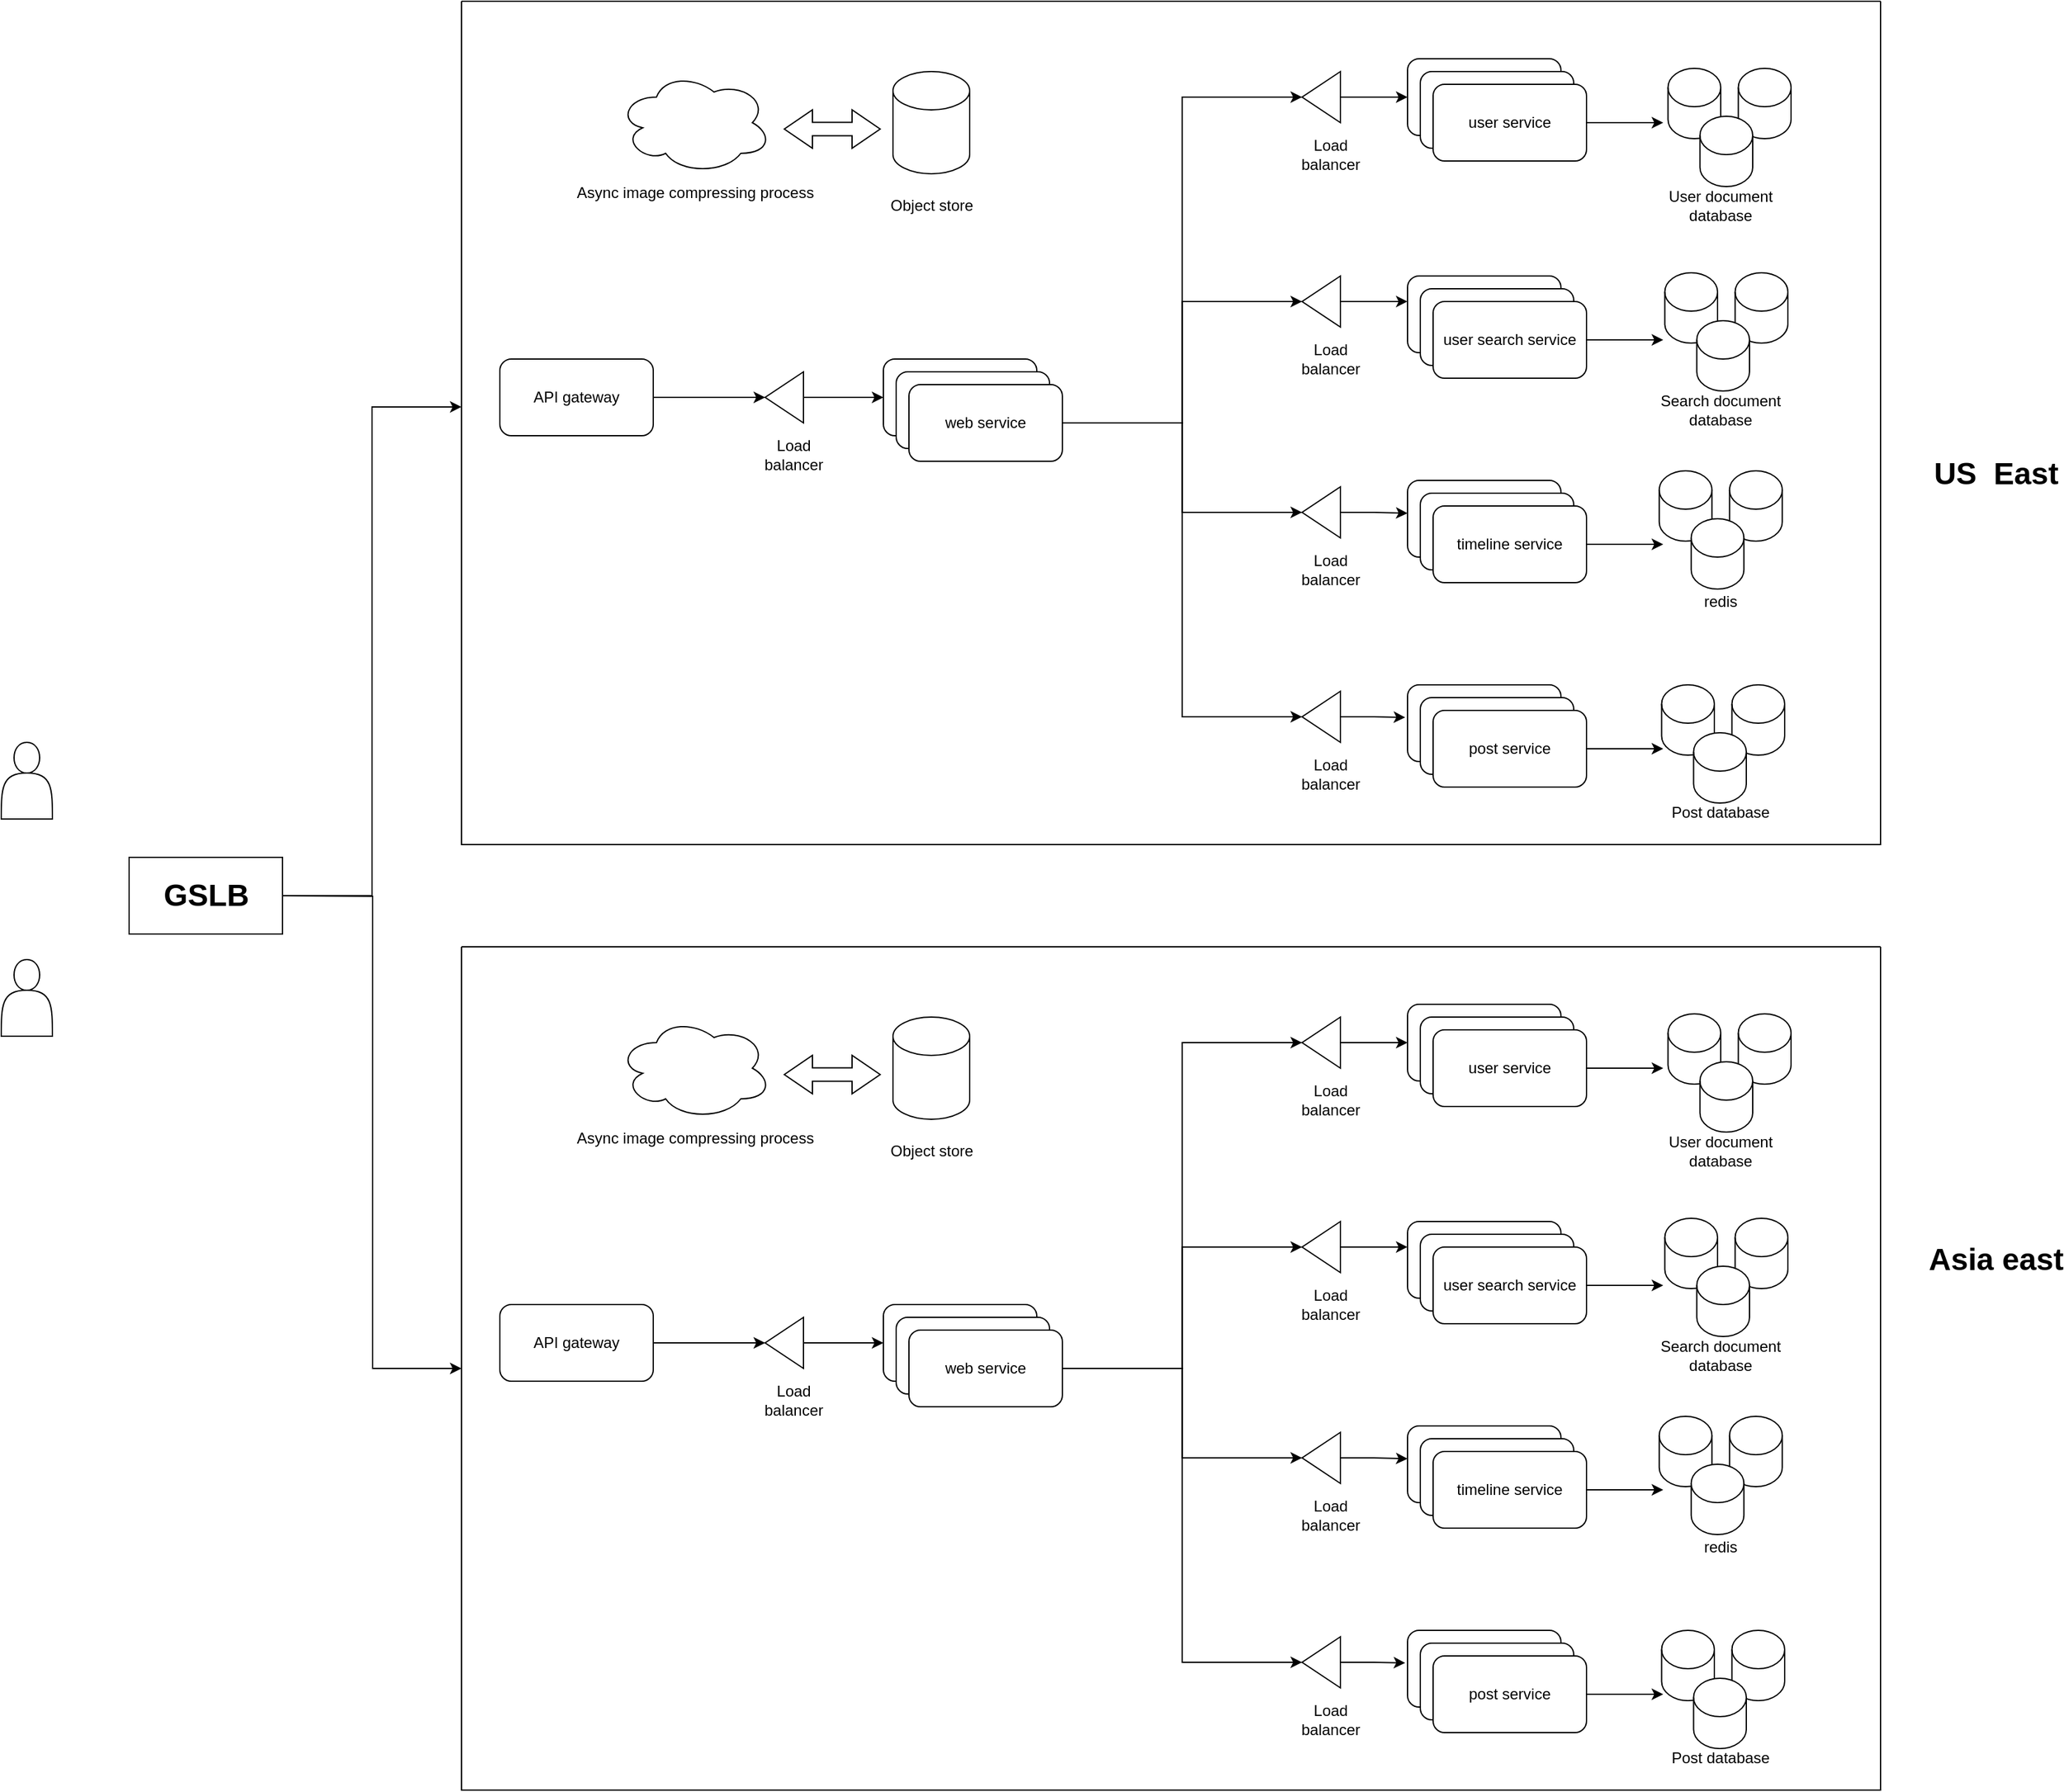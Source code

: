 <mxfile version="21.6.8" type="device">
  <diagram id="SWg9KB9dNT7n6RGxmDI8" name="Page-1">
    <mxGraphModel dx="1491" dy="1617" grid="1" gridSize="10" guides="1" tooltips="1" connect="1" arrows="1" fold="1" page="1" pageScale="1" pageWidth="850" pageHeight="1100" math="0" shadow="0">
      <root>
        <mxCell id="0" />
        <mxCell id="1" parent="0" />
        <mxCell id="_QsQ4Zjg8lzy4qGm6D6l-1" value="web service" style="rounded=1;whiteSpace=wrap;html=1;" vertex="1" parent="1">
          <mxGeometry x="690" y="320" width="120" height="60" as="geometry" />
        </mxCell>
        <mxCell id="_QsQ4Zjg8lzy4qGm6D6l-2" value="web service" style="rounded=1;whiteSpace=wrap;html=1;" vertex="1" parent="1">
          <mxGeometry x="700" y="330" width="120" height="60" as="geometry" />
        </mxCell>
        <mxCell id="_QsQ4Zjg8lzy4qGm6D6l-58" style="edgeStyle=orthogonalEdgeStyle;rounded=0;orthogonalLoop=1;jettySize=auto;html=1;entryX=1;entryY=0.5;entryDx=0;entryDy=0;" edge="1" parent="1" source="_QsQ4Zjg8lzy4qGm6D6l-3" target="_QsQ4Zjg8lzy4qGm6D6l-43">
          <mxGeometry relative="1" as="geometry" />
        </mxCell>
        <mxCell id="_QsQ4Zjg8lzy4qGm6D6l-59" style="edgeStyle=orthogonalEdgeStyle;rounded=0;orthogonalLoop=1;jettySize=auto;html=1;entryX=1;entryY=0.5;entryDx=0;entryDy=0;" edge="1" parent="1" source="_QsQ4Zjg8lzy4qGm6D6l-3" target="_QsQ4Zjg8lzy4qGm6D6l-47">
          <mxGeometry relative="1" as="geometry" />
        </mxCell>
        <mxCell id="_QsQ4Zjg8lzy4qGm6D6l-60" style="edgeStyle=orthogonalEdgeStyle;rounded=0;orthogonalLoop=1;jettySize=auto;html=1;entryX=1;entryY=0.5;entryDx=0;entryDy=0;" edge="1" parent="1" source="_QsQ4Zjg8lzy4qGm6D6l-3" target="_QsQ4Zjg8lzy4qGm6D6l-49">
          <mxGeometry relative="1" as="geometry" />
        </mxCell>
        <mxCell id="_QsQ4Zjg8lzy4qGm6D6l-61" style="edgeStyle=orthogonalEdgeStyle;rounded=0;orthogonalLoop=1;jettySize=auto;html=1;entryX=1;entryY=0.5;entryDx=0;entryDy=0;" edge="1" parent="1" source="_QsQ4Zjg8lzy4qGm6D6l-3" target="_QsQ4Zjg8lzy4qGm6D6l-51">
          <mxGeometry relative="1" as="geometry" />
        </mxCell>
        <mxCell id="_QsQ4Zjg8lzy4qGm6D6l-3" value="web service" style="rounded=1;whiteSpace=wrap;html=1;" vertex="1" parent="1">
          <mxGeometry x="710" y="340" width="120" height="60" as="geometry" />
        </mxCell>
        <mxCell id="_QsQ4Zjg8lzy4qGm6D6l-4" value="web service" style="rounded=1;whiteSpace=wrap;html=1;" vertex="1" parent="1">
          <mxGeometry x="1100" y="85" width="120" height="60" as="geometry" />
        </mxCell>
        <mxCell id="_QsQ4Zjg8lzy4qGm6D6l-5" value="web service" style="rounded=1;whiteSpace=wrap;html=1;" vertex="1" parent="1">
          <mxGeometry x="1110" y="95" width="120" height="60" as="geometry" />
        </mxCell>
        <mxCell id="_QsQ4Zjg8lzy4qGm6D6l-99" style="edgeStyle=orthogonalEdgeStyle;rounded=0;orthogonalLoop=1;jettySize=auto;html=1;" edge="1" parent="1" source="_QsQ4Zjg8lzy4qGm6D6l-6">
          <mxGeometry relative="1" as="geometry">
            <mxPoint x="1300" y="135" as="targetPoint" />
          </mxGeometry>
        </mxCell>
        <mxCell id="_QsQ4Zjg8lzy4qGm6D6l-6" value="user service" style="rounded=1;whiteSpace=wrap;html=1;" vertex="1" parent="1">
          <mxGeometry x="1120" y="105" width="120" height="60" as="geometry" />
        </mxCell>
        <mxCell id="_QsQ4Zjg8lzy4qGm6D6l-7" value="web service" style="rounded=1;whiteSpace=wrap;html=1;" vertex="1" parent="1">
          <mxGeometry x="1100" y="255" width="120" height="60" as="geometry" />
        </mxCell>
        <mxCell id="_QsQ4Zjg8lzy4qGm6D6l-8" value="web service" style="rounded=1;whiteSpace=wrap;html=1;" vertex="1" parent="1">
          <mxGeometry x="1110" y="265" width="120" height="60" as="geometry" />
        </mxCell>
        <mxCell id="_QsQ4Zjg8lzy4qGm6D6l-97" style="edgeStyle=orthogonalEdgeStyle;rounded=0;orthogonalLoop=1;jettySize=auto;html=1;" edge="1" parent="1" source="_QsQ4Zjg8lzy4qGm6D6l-9">
          <mxGeometry relative="1" as="geometry">
            <mxPoint x="1300" y="305" as="targetPoint" />
          </mxGeometry>
        </mxCell>
        <mxCell id="_QsQ4Zjg8lzy4qGm6D6l-9" value="user search service" style="rounded=1;whiteSpace=wrap;html=1;" vertex="1" parent="1">
          <mxGeometry x="1120" y="275" width="120" height="60" as="geometry" />
        </mxCell>
        <mxCell id="_QsQ4Zjg8lzy4qGm6D6l-10" value="web service" style="rounded=1;whiteSpace=wrap;html=1;" vertex="1" parent="1">
          <mxGeometry x="1100" y="415" width="120" height="60" as="geometry" />
        </mxCell>
        <mxCell id="_QsQ4Zjg8lzy4qGm6D6l-11" value="web service" style="rounded=1;whiteSpace=wrap;html=1;" vertex="1" parent="1">
          <mxGeometry x="1110" y="425" width="120" height="60" as="geometry" />
        </mxCell>
        <mxCell id="_QsQ4Zjg8lzy4qGm6D6l-96" style="edgeStyle=orthogonalEdgeStyle;rounded=0;orthogonalLoop=1;jettySize=auto;html=1;" edge="1" parent="1" source="_QsQ4Zjg8lzy4qGm6D6l-12">
          <mxGeometry relative="1" as="geometry">
            <mxPoint x="1300" y="465" as="targetPoint" />
          </mxGeometry>
        </mxCell>
        <mxCell id="_QsQ4Zjg8lzy4qGm6D6l-12" value="timeline service" style="rounded=1;whiteSpace=wrap;html=1;" vertex="1" parent="1">
          <mxGeometry x="1120" y="435" width="120" height="60" as="geometry" />
        </mxCell>
        <mxCell id="_QsQ4Zjg8lzy4qGm6D6l-13" value="web service" style="rounded=1;whiteSpace=wrap;html=1;" vertex="1" parent="1">
          <mxGeometry x="1100" y="575" width="120" height="60" as="geometry" />
        </mxCell>
        <mxCell id="_QsQ4Zjg8lzy4qGm6D6l-14" value="web service" style="rounded=1;whiteSpace=wrap;html=1;" vertex="1" parent="1">
          <mxGeometry x="1110" y="585" width="120" height="60" as="geometry" />
        </mxCell>
        <mxCell id="_QsQ4Zjg8lzy4qGm6D6l-95" style="edgeStyle=orthogonalEdgeStyle;rounded=0;orthogonalLoop=1;jettySize=auto;html=1;entryX=0.03;entryY=0.909;entryDx=0;entryDy=0;entryPerimeter=0;" edge="1" parent="1" source="_QsQ4Zjg8lzy4qGm6D6l-15" target="_QsQ4Zjg8lzy4qGm6D6l-92">
          <mxGeometry relative="1" as="geometry" />
        </mxCell>
        <mxCell id="_QsQ4Zjg8lzy4qGm6D6l-15" value="post service" style="rounded=1;whiteSpace=wrap;html=1;" vertex="1" parent="1">
          <mxGeometry x="1120" y="595" width="120" height="60" as="geometry" />
        </mxCell>
        <mxCell id="_QsQ4Zjg8lzy4qGm6D6l-16" value="" style="shape=cylinder3;whiteSpace=wrap;html=1;boundedLbl=1;backgroundOutline=1;size=15;" vertex="1" parent="1">
          <mxGeometry x="1303.75" y="92.5" width="41.25" height="55" as="geometry" />
        </mxCell>
        <mxCell id="_QsQ4Zjg8lzy4qGm6D6l-29" value="User document database" style="text;html=1;strokeColor=none;fillColor=none;align=center;verticalAlign=middle;whiteSpace=wrap;rounded=0;" vertex="1" parent="1">
          <mxGeometry x="1290" y="185" width="110" height="30" as="geometry" />
        </mxCell>
        <mxCell id="_QsQ4Zjg8lzy4qGm6D6l-30" value="Search document database" style="text;html=1;strokeColor=none;fillColor=none;align=center;verticalAlign=middle;whiteSpace=wrap;rounded=0;" vertex="1" parent="1">
          <mxGeometry x="1290" y="345" width="110" height="30" as="geometry" />
        </mxCell>
        <mxCell id="_QsQ4Zjg8lzy4qGm6D6l-31" value="redis" style="text;html=1;strokeColor=none;fillColor=none;align=center;verticalAlign=middle;whiteSpace=wrap;rounded=0;" vertex="1" parent="1">
          <mxGeometry x="1290" y="495" width="110" height="30" as="geometry" />
        </mxCell>
        <mxCell id="_QsQ4Zjg8lzy4qGm6D6l-32" value="Post database" style="text;html=1;strokeColor=none;fillColor=none;align=center;verticalAlign=middle;whiteSpace=wrap;rounded=0;" vertex="1" parent="1">
          <mxGeometry x="1290" y="660" width="110" height="30" as="geometry" />
        </mxCell>
        <mxCell id="_QsQ4Zjg8lzy4qGm6D6l-33" value="" style="shape=cylinder3;whiteSpace=wrap;html=1;boundedLbl=1;backgroundOutline=1;size=15;" vertex="1" parent="1">
          <mxGeometry x="697.5" y="95" width="60" height="80" as="geometry" />
        </mxCell>
        <mxCell id="_QsQ4Zjg8lzy4qGm6D6l-34" value="Object store" style="text;html=1;strokeColor=none;fillColor=none;align=center;verticalAlign=middle;whiteSpace=wrap;rounded=0;" vertex="1" parent="1">
          <mxGeometry x="672.5" y="185" width="110" height="30" as="geometry" />
        </mxCell>
        <mxCell id="_QsQ4Zjg8lzy4qGm6D6l-35" value="" style="ellipse;shape=cloud;whiteSpace=wrap;html=1;" vertex="1" parent="1">
          <mxGeometry x="482.5" y="95" width="120" height="80" as="geometry" />
        </mxCell>
        <mxCell id="_QsQ4Zjg8lzy4qGm6D6l-36" value="" style="html=1;shadow=0;dashed=0;align=center;verticalAlign=middle;shape=mxgraph.arrows2.twoWayArrow;dy=0.65;dx=22;" vertex="1" parent="1">
          <mxGeometry x="612.5" y="125" width="75" height="30" as="geometry" />
        </mxCell>
        <mxCell id="_QsQ4Zjg8lzy4qGm6D6l-37" value="Async image compressing process" style="text;html=1;strokeColor=none;fillColor=none;align=center;verticalAlign=middle;whiteSpace=wrap;rounded=0;" vertex="1" parent="1">
          <mxGeometry x="437.5" y="175" width="210" height="30" as="geometry" />
        </mxCell>
        <mxCell id="_QsQ4Zjg8lzy4qGm6D6l-42" style="edgeStyle=orthogonalEdgeStyle;rounded=0;orthogonalLoop=1;jettySize=auto;html=1;entryX=0;entryY=0.5;entryDx=0;entryDy=0;" edge="1" parent="1" source="_QsQ4Zjg8lzy4qGm6D6l-39" target="_QsQ4Zjg8lzy4qGm6D6l-1">
          <mxGeometry relative="1" as="geometry" />
        </mxCell>
        <mxCell id="_QsQ4Zjg8lzy4qGm6D6l-39" value="" style="triangle;whiteSpace=wrap;html=1;direction=west;" vertex="1" parent="1">
          <mxGeometry x="597.5" y="330" width="30" height="40" as="geometry" />
        </mxCell>
        <mxCell id="_QsQ4Zjg8lzy4qGm6D6l-40" value="Load balancer" style="text;html=1;strokeColor=none;fillColor=none;align=center;verticalAlign=middle;whiteSpace=wrap;rounded=0;" vertex="1" parent="1">
          <mxGeometry x="590" y="380" width="60" height="30" as="geometry" />
        </mxCell>
        <mxCell id="_QsQ4Zjg8lzy4qGm6D6l-53" style="edgeStyle=orthogonalEdgeStyle;rounded=0;orthogonalLoop=1;jettySize=auto;html=1;entryX=0;entryY=0.5;entryDx=0;entryDy=0;" edge="1" parent="1" source="_QsQ4Zjg8lzy4qGm6D6l-43" target="_QsQ4Zjg8lzy4qGm6D6l-4">
          <mxGeometry relative="1" as="geometry" />
        </mxCell>
        <mxCell id="_QsQ4Zjg8lzy4qGm6D6l-43" value="" style="triangle;whiteSpace=wrap;html=1;direction=west;" vertex="1" parent="1">
          <mxGeometry x="1017.5" y="95" width="30" height="40" as="geometry" />
        </mxCell>
        <mxCell id="_QsQ4Zjg8lzy4qGm6D6l-44" value="Load balancer" style="text;html=1;strokeColor=none;fillColor=none;align=center;verticalAlign=middle;whiteSpace=wrap;rounded=0;" vertex="1" parent="1">
          <mxGeometry x="1010" y="145" width="60" height="30" as="geometry" />
        </mxCell>
        <mxCell id="_QsQ4Zjg8lzy4qGm6D6l-55" style="edgeStyle=orthogonalEdgeStyle;rounded=0;orthogonalLoop=1;jettySize=auto;html=1;entryX=0;entryY=0.333;entryDx=0;entryDy=0;entryPerimeter=0;" edge="1" parent="1" source="_QsQ4Zjg8lzy4qGm6D6l-47" target="_QsQ4Zjg8lzy4qGm6D6l-7">
          <mxGeometry relative="1" as="geometry" />
        </mxCell>
        <mxCell id="_QsQ4Zjg8lzy4qGm6D6l-47" value="" style="triangle;whiteSpace=wrap;html=1;direction=west;" vertex="1" parent="1">
          <mxGeometry x="1017.5" y="255" width="30" height="40" as="geometry" />
        </mxCell>
        <mxCell id="_QsQ4Zjg8lzy4qGm6D6l-48" value="Load balancer" style="text;html=1;strokeColor=none;fillColor=none;align=center;verticalAlign=middle;whiteSpace=wrap;rounded=0;" vertex="1" parent="1">
          <mxGeometry x="1010" y="305" width="60" height="30" as="geometry" />
        </mxCell>
        <mxCell id="_QsQ4Zjg8lzy4qGm6D6l-56" style="edgeStyle=orthogonalEdgeStyle;rounded=0;orthogonalLoop=1;jettySize=auto;html=1;entryX=0;entryY=0.428;entryDx=0;entryDy=0;entryPerimeter=0;" edge="1" parent="1" source="_QsQ4Zjg8lzy4qGm6D6l-49" target="_QsQ4Zjg8lzy4qGm6D6l-10">
          <mxGeometry relative="1" as="geometry" />
        </mxCell>
        <mxCell id="_QsQ4Zjg8lzy4qGm6D6l-49" value="" style="triangle;whiteSpace=wrap;html=1;direction=west;" vertex="1" parent="1">
          <mxGeometry x="1017.5" y="420" width="30" height="40" as="geometry" />
        </mxCell>
        <mxCell id="_QsQ4Zjg8lzy4qGm6D6l-50" value="Load balancer" style="text;html=1;strokeColor=none;fillColor=none;align=center;verticalAlign=middle;whiteSpace=wrap;rounded=0;" vertex="1" parent="1">
          <mxGeometry x="1010" y="470" width="60" height="30" as="geometry" />
        </mxCell>
        <mxCell id="_QsQ4Zjg8lzy4qGm6D6l-57" style="edgeStyle=orthogonalEdgeStyle;rounded=0;orthogonalLoop=1;jettySize=auto;html=1;entryX=-0.015;entryY=0.424;entryDx=0;entryDy=0;entryPerimeter=0;" edge="1" parent="1" source="_QsQ4Zjg8lzy4qGm6D6l-51" target="_QsQ4Zjg8lzy4qGm6D6l-13">
          <mxGeometry relative="1" as="geometry" />
        </mxCell>
        <mxCell id="_QsQ4Zjg8lzy4qGm6D6l-51" value="" style="triangle;whiteSpace=wrap;html=1;direction=west;" vertex="1" parent="1">
          <mxGeometry x="1017.5" y="580" width="30" height="40" as="geometry" />
        </mxCell>
        <mxCell id="_QsQ4Zjg8lzy4qGm6D6l-52" value="Load balancer" style="text;html=1;strokeColor=none;fillColor=none;align=center;verticalAlign=middle;whiteSpace=wrap;rounded=0;" vertex="1" parent="1">
          <mxGeometry x="1010" y="630" width="60" height="30" as="geometry" />
        </mxCell>
        <mxCell id="_QsQ4Zjg8lzy4qGm6D6l-63" style="edgeStyle=orthogonalEdgeStyle;rounded=0;orthogonalLoop=1;jettySize=auto;html=1;entryX=1;entryY=0.5;entryDx=0;entryDy=0;" edge="1" parent="1" source="_QsQ4Zjg8lzy4qGm6D6l-62" target="_QsQ4Zjg8lzy4qGm6D6l-39">
          <mxGeometry relative="1" as="geometry" />
        </mxCell>
        <mxCell id="_QsQ4Zjg8lzy4qGm6D6l-62" value="API gateway" style="rounded=1;whiteSpace=wrap;html=1;" vertex="1" parent="1">
          <mxGeometry x="390" y="320" width="120" height="60" as="geometry" />
        </mxCell>
        <mxCell id="_QsQ4Zjg8lzy4qGm6D6l-83" value="" style="shape=cylinder3;whiteSpace=wrap;html=1;boundedLbl=1;backgroundOutline=1;size=15;" vertex="1" parent="1">
          <mxGeometry x="1358.75" y="92.5" width="41.25" height="55" as="geometry" />
        </mxCell>
        <mxCell id="_QsQ4Zjg8lzy4qGm6D6l-84" value="" style="shape=cylinder3;whiteSpace=wrap;html=1;boundedLbl=1;backgroundOutline=1;size=15;" vertex="1" parent="1">
          <mxGeometry x="1328.75" y="130" width="41.25" height="55" as="geometry" />
        </mxCell>
        <mxCell id="_QsQ4Zjg8lzy4qGm6D6l-86" value="" style="shape=cylinder3;whiteSpace=wrap;html=1;boundedLbl=1;backgroundOutline=1;size=15;" vertex="1" parent="1">
          <mxGeometry x="1301.25" y="252.5" width="41.25" height="55" as="geometry" />
        </mxCell>
        <mxCell id="_QsQ4Zjg8lzy4qGm6D6l-87" value="" style="shape=cylinder3;whiteSpace=wrap;html=1;boundedLbl=1;backgroundOutline=1;size=15;" vertex="1" parent="1">
          <mxGeometry x="1356.25" y="252.5" width="41.25" height="55" as="geometry" />
        </mxCell>
        <mxCell id="_QsQ4Zjg8lzy4qGm6D6l-88" value="" style="shape=cylinder3;whiteSpace=wrap;html=1;boundedLbl=1;backgroundOutline=1;size=15;" vertex="1" parent="1">
          <mxGeometry x="1326.25" y="290" width="41.25" height="55" as="geometry" />
        </mxCell>
        <mxCell id="_QsQ4Zjg8lzy4qGm6D6l-89" value="" style="shape=cylinder3;whiteSpace=wrap;html=1;boundedLbl=1;backgroundOutline=1;size=15;" vertex="1" parent="1">
          <mxGeometry x="1296.88" y="407.5" width="41.25" height="55" as="geometry" />
        </mxCell>
        <mxCell id="_QsQ4Zjg8lzy4qGm6D6l-90" value="" style="shape=cylinder3;whiteSpace=wrap;html=1;boundedLbl=1;backgroundOutline=1;size=15;" vertex="1" parent="1">
          <mxGeometry x="1351.88" y="407.5" width="41.25" height="55" as="geometry" />
        </mxCell>
        <mxCell id="_QsQ4Zjg8lzy4qGm6D6l-91" value="" style="shape=cylinder3;whiteSpace=wrap;html=1;boundedLbl=1;backgroundOutline=1;size=15;" vertex="1" parent="1">
          <mxGeometry x="1321.88" y="445" width="41.25" height="55" as="geometry" />
        </mxCell>
        <mxCell id="_QsQ4Zjg8lzy4qGm6D6l-92" value="" style="shape=cylinder3;whiteSpace=wrap;html=1;boundedLbl=1;backgroundOutline=1;size=15;" vertex="1" parent="1">
          <mxGeometry x="1298.75" y="575" width="41.25" height="55" as="geometry" />
        </mxCell>
        <mxCell id="_QsQ4Zjg8lzy4qGm6D6l-93" value="" style="shape=cylinder3;whiteSpace=wrap;html=1;boundedLbl=1;backgroundOutline=1;size=15;" vertex="1" parent="1">
          <mxGeometry x="1353.75" y="575" width="41.25" height="55" as="geometry" />
        </mxCell>
        <mxCell id="_QsQ4Zjg8lzy4qGm6D6l-94" value="" style="shape=cylinder3;whiteSpace=wrap;html=1;boundedLbl=1;backgroundOutline=1;size=15;" vertex="1" parent="1">
          <mxGeometry x="1323.75" y="612.5" width="41.25" height="55" as="geometry" />
        </mxCell>
        <mxCell id="_QsQ4Zjg8lzy4qGm6D6l-100" value="" style="swimlane;startSize=0;" vertex="1" parent="1">
          <mxGeometry x="360" y="40" width="1110" height="660" as="geometry" />
        </mxCell>
        <mxCell id="_QsQ4Zjg8lzy4qGm6D6l-225" value="web service" style="rounded=1;whiteSpace=wrap;html=1;" vertex="1" parent="1">
          <mxGeometry x="690" y="1060" width="120" height="60" as="geometry" />
        </mxCell>
        <mxCell id="_QsQ4Zjg8lzy4qGm6D6l-226" value="web service" style="rounded=1;whiteSpace=wrap;html=1;" vertex="1" parent="1">
          <mxGeometry x="700" y="1070" width="120" height="60" as="geometry" />
        </mxCell>
        <mxCell id="_QsQ4Zjg8lzy4qGm6D6l-227" style="edgeStyle=orthogonalEdgeStyle;rounded=0;orthogonalLoop=1;jettySize=auto;html=1;entryX=1;entryY=0.5;entryDx=0;entryDy=0;" edge="1" parent="1" source="_QsQ4Zjg8lzy4qGm6D6l-231" target="_QsQ4Zjg8lzy4qGm6D6l-262">
          <mxGeometry relative="1" as="geometry" />
        </mxCell>
        <mxCell id="_QsQ4Zjg8lzy4qGm6D6l-228" style="edgeStyle=orthogonalEdgeStyle;rounded=0;orthogonalLoop=1;jettySize=auto;html=1;entryX=1;entryY=0.5;entryDx=0;entryDy=0;" edge="1" parent="1" source="_QsQ4Zjg8lzy4qGm6D6l-231" target="_QsQ4Zjg8lzy4qGm6D6l-265">
          <mxGeometry relative="1" as="geometry" />
        </mxCell>
        <mxCell id="_QsQ4Zjg8lzy4qGm6D6l-229" style="edgeStyle=orthogonalEdgeStyle;rounded=0;orthogonalLoop=1;jettySize=auto;html=1;entryX=1;entryY=0.5;entryDx=0;entryDy=0;" edge="1" parent="1" source="_QsQ4Zjg8lzy4qGm6D6l-231" target="_QsQ4Zjg8lzy4qGm6D6l-268">
          <mxGeometry relative="1" as="geometry" />
        </mxCell>
        <mxCell id="_QsQ4Zjg8lzy4qGm6D6l-230" style="edgeStyle=orthogonalEdgeStyle;rounded=0;orthogonalLoop=1;jettySize=auto;html=1;entryX=1;entryY=0.5;entryDx=0;entryDy=0;" edge="1" parent="1" source="_QsQ4Zjg8lzy4qGm6D6l-231" target="_QsQ4Zjg8lzy4qGm6D6l-271">
          <mxGeometry relative="1" as="geometry" />
        </mxCell>
        <mxCell id="_QsQ4Zjg8lzy4qGm6D6l-231" value="web service" style="rounded=1;whiteSpace=wrap;html=1;" vertex="1" parent="1">
          <mxGeometry x="710" y="1080" width="120" height="60" as="geometry" />
        </mxCell>
        <mxCell id="_QsQ4Zjg8lzy4qGm6D6l-232" value="web service" style="rounded=1;whiteSpace=wrap;html=1;" vertex="1" parent="1">
          <mxGeometry x="1100" y="825" width="120" height="60" as="geometry" />
        </mxCell>
        <mxCell id="_QsQ4Zjg8lzy4qGm6D6l-233" value="web service" style="rounded=1;whiteSpace=wrap;html=1;" vertex="1" parent="1">
          <mxGeometry x="1110" y="835" width="120" height="60" as="geometry" />
        </mxCell>
        <mxCell id="_QsQ4Zjg8lzy4qGm6D6l-234" style="edgeStyle=orthogonalEdgeStyle;rounded=0;orthogonalLoop=1;jettySize=auto;html=1;" edge="1" parent="1" source="_QsQ4Zjg8lzy4qGm6D6l-235">
          <mxGeometry relative="1" as="geometry">
            <mxPoint x="1300" y="875" as="targetPoint" />
          </mxGeometry>
        </mxCell>
        <mxCell id="_QsQ4Zjg8lzy4qGm6D6l-235" value="user service" style="rounded=1;whiteSpace=wrap;html=1;" vertex="1" parent="1">
          <mxGeometry x="1120" y="845" width="120" height="60" as="geometry" />
        </mxCell>
        <mxCell id="_QsQ4Zjg8lzy4qGm6D6l-236" value="web service" style="rounded=1;whiteSpace=wrap;html=1;" vertex="1" parent="1">
          <mxGeometry x="1100" y="995" width="120" height="60" as="geometry" />
        </mxCell>
        <mxCell id="_QsQ4Zjg8lzy4qGm6D6l-237" value="web service" style="rounded=1;whiteSpace=wrap;html=1;" vertex="1" parent="1">
          <mxGeometry x="1110" y="1005" width="120" height="60" as="geometry" />
        </mxCell>
        <mxCell id="_QsQ4Zjg8lzy4qGm6D6l-238" style="edgeStyle=orthogonalEdgeStyle;rounded=0;orthogonalLoop=1;jettySize=auto;html=1;" edge="1" parent="1" source="_QsQ4Zjg8lzy4qGm6D6l-239">
          <mxGeometry relative="1" as="geometry">
            <mxPoint x="1300" y="1045" as="targetPoint" />
          </mxGeometry>
        </mxCell>
        <mxCell id="_QsQ4Zjg8lzy4qGm6D6l-239" value="user search service" style="rounded=1;whiteSpace=wrap;html=1;" vertex="1" parent="1">
          <mxGeometry x="1120" y="1015" width="120" height="60" as="geometry" />
        </mxCell>
        <mxCell id="_QsQ4Zjg8lzy4qGm6D6l-240" value="web service" style="rounded=1;whiteSpace=wrap;html=1;" vertex="1" parent="1">
          <mxGeometry x="1100" y="1155" width="120" height="60" as="geometry" />
        </mxCell>
        <mxCell id="_QsQ4Zjg8lzy4qGm6D6l-241" value="web service" style="rounded=1;whiteSpace=wrap;html=1;" vertex="1" parent="1">
          <mxGeometry x="1110" y="1165" width="120" height="60" as="geometry" />
        </mxCell>
        <mxCell id="_QsQ4Zjg8lzy4qGm6D6l-242" style="edgeStyle=orthogonalEdgeStyle;rounded=0;orthogonalLoop=1;jettySize=auto;html=1;" edge="1" parent="1" source="_QsQ4Zjg8lzy4qGm6D6l-243">
          <mxGeometry relative="1" as="geometry">
            <mxPoint x="1300" y="1205" as="targetPoint" />
          </mxGeometry>
        </mxCell>
        <mxCell id="_QsQ4Zjg8lzy4qGm6D6l-243" value="timeline service" style="rounded=1;whiteSpace=wrap;html=1;" vertex="1" parent="1">
          <mxGeometry x="1120" y="1175" width="120" height="60" as="geometry" />
        </mxCell>
        <mxCell id="_QsQ4Zjg8lzy4qGm6D6l-244" value="web service" style="rounded=1;whiteSpace=wrap;html=1;" vertex="1" parent="1">
          <mxGeometry x="1100" y="1315" width="120" height="60" as="geometry" />
        </mxCell>
        <mxCell id="_QsQ4Zjg8lzy4qGm6D6l-245" value="web service" style="rounded=1;whiteSpace=wrap;html=1;" vertex="1" parent="1">
          <mxGeometry x="1110" y="1325" width="120" height="60" as="geometry" />
        </mxCell>
        <mxCell id="_QsQ4Zjg8lzy4qGm6D6l-246" style="edgeStyle=orthogonalEdgeStyle;rounded=0;orthogonalLoop=1;jettySize=auto;html=1;entryX=0.03;entryY=0.909;entryDx=0;entryDy=0;entryPerimeter=0;" edge="1" parent="1" source="_QsQ4Zjg8lzy4qGm6D6l-247" target="_QsQ4Zjg8lzy4qGm6D6l-283">
          <mxGeometry relative="1" as="geometry" />
        </mxCell>
        <mxCell id="_QsQ4Zjg8lzy4qGm6D6l-247" value="post service" style="rounded=1;whiteSpace=wrap;html=1;" vertex="1" parent="1">
          <mxGeometry x="1120" y="1335" width="120" height="60" as="geometry" />
        </mxCell>
        <mxCell id="_QsQ4Zjg8lzy4qGm6D6l-248" value="" style="shape=cylinder3;whiteSpace=wrap;html=1;boundedLbl=1;backgroundOutline=1;size=15;" vertex="1" parent="1">
          <mxGeometry x="1303.75" y="832.5" width="41.25" height="55" as="geometry" />
        </mxCell>
        <mxCell id="_QsQ4Zjg8lzy4qGm6D6l-249" value="User document database" style="text;html=1;strokeColor=none;fillColor=none;align=center;verticalAlign=middle;whiteSpace=wrap;rounded=0;" vertex="1" parent="1">
          <mxGeometry x="1290" y="925" width="110" height="30" as="geometry" />
        </mxCell>
        <mxCell id="_QsQ4Zjg8lzy4qGm6D6l-250" value="Search document database" style="text;html=1;strokeColor=none;fillColor=none;align=center;verticalAlign=middle;whiteSpace=wrap;rounded=0;" vertex="1" parent="1">
          <mxGeometry x="1290" y="1085" width="110" height="30" as="geometry" />
        </mxCell>
        <mxCell id="_QsQ4Zjg8lzy4qGm6D6l-251" value="redis" style="text;html=1;strokeColor=none;fillColor=none;align=center;verticalAlign=middle;whiteSpace=wrap;rounded=0;" vertex="1" parent="1">
          <mxGeometry x="1290" y="1235" width="110" height="30" as="geometry" />
        </mxCell>
        <mxCell id="_QsQ4Zjg8lzy4qGm6D6l-252" value="Post database" style="text;html=1;strokeColor=none;fillColor=none;align=center;verticalAlign=middle;whiteSpace=wrap;rounded=0;" vertex="1" parent="1">
          <mxGeometry x="1290" y="1400" width="110" height="30" as="geometry" />
        </mxCell>
        <mxCell id="_QsQ4Zjg8lzy4qGm6D6l-253" value="" style="shape=cylinder3;whiteSpace=wrap;html=1;boundedLbl=1;backgroundOutline=1;size=15;" vertex="1" parent="1">
          <mxGeometry x="697.5" y="835" width="60" height="80" as="geometry" />
        </mxCell>
        <mxCell id="_QsQ4Zjg8lzy4qGm6D6l-254" value="Object store" style="text;html=1;strokeColor=none;fillColor=none;align=center;verticalAlign=middle;whiteSpace=wrap;rounded=0;" vertex="1" parent="1">
          <mxGeometry x="672.5" y="925" width="110" height="30" as="geometry" />
        </mxCell>
        <mxCell id="_QsQ4Zjg8lzy4qGm6D6l-255" value="" style="ellipse;shape=cloud;whiteSpace=wrap;html=1;" vertex="1" parent="1">
          <mxGeometry x="482.5" y="835" width="120" height="80" as="geometry" />
        </mxCell>
        <mxCell id="_QsQ4Zjg8lzy4qGm6D6l-256" value="" style="html=1;shadow=0;dashed=0;align=center;verticalAlign=middle;shape=mxgraph.arrows2.twoWayArrow;dy=0.65;dx=22;" vertex="1" parent="1">
          <mxGeometry x="612.5" y="865" width="75" height="30" as="geometry" />
        </mxCell>
        <mxCell id="_QsQ4Zjg8lzy4qGm6D6l-257" value="Async image compressing process" style="text;html=1;strokeColor=none;fillColor=none;align=center;verticalAlign=middle;whiteSpace=wrap;rounded=0;" vertex="1" parent="1">
          <mxGeometry x="437.5" y="915" width="210" height="30" as="geometry" />
        </mxCell>
        <mxCell id="_QsQ4Zjg8lzy4qGm6D6l-258" style="edgeStyle=orthogonalEdgeStyle;rounded=0;orthogonalLoop=1;jettySize=auto;html=1;entryX=0;entryY=0.5;entryDx=0;entryDy=0;" edge="1" parent="1" source="_QsQ4Zjg8lzy4qGm6D6l-259" target="_QsQ4Zjg8lzy4qGm6D6l-225">
          <mxGeometry relative="1" as="geometry" />
        </mxCell>
        <mxCell id="_QsQ4Zjg8lzy4qGm6D6l-259" value="" style="triangle;whiteSpace=wrap;html=1;direction=west;" vertex="1" parent="1">
          <mxGeometry x="597.5" y="1070" width="30" height="40" as="geometry" />
        </mxCell>
        <mxCell id="_QsQ4Zjg8lzy4qGm6D6l-260" value="Load balancer" style="text;html=1;strokeColor=none;fillColor=none;align=center;verticalAlign=middle;whiteSpace=wrap;rounded=0;" vertex="1" parent="1">
          <mxGeometry x="590" y="1120" width="60" height="30" as="geometry" />
        </mxCell>
        <mxCell id="_QsQ4Zjg8lzy4qGm6D6l-261" style="edgeStyle=orthogonalEdgeStyle;rounded=0;orthogonalLoop=1;jettySize=auto;html=1;entryX=0;entryY=0.5;entryDx=0;entryDy=0;" edge="1" parent="1" source="_QsQ4Zjg8lzy4qGm6D6l-262" target="_QsQ4Zjg8lzy4qGm6D6l-232">
          <mxGeometry relative="1" as="geometry" />
        </mxCell>
        <mxCell id="_QsQ4Zjg8lzy4qGm6D6l-262" value="" style="triangle;whiteSpace=wrap;html=1;direction=west;" vertex="1" parent="1">
          <mxGeometry x="1017.5" y="835" width="30" height="40" as="geometry" />
        </mxCell>
        <mxCell id="_QsQ4Zjg8lzy4qGm6D6l-263" value="Load balancer" style="text;html=1;strokeColor=none;fillColor=none;align=center;verticalAlign=middle;whiteSpace=wrap;rounded=0;" vertex="1" parent="1">
          <mxGeometry x="1010" y="885" width="60" height="30" as="geometry" />
        </mxCell>
        <mxCell id="_QsQ4Zjg8lzy4qGm6D6l-264" style="edgeStyle=orthogonalEdgeStyle;rounded=0;orthogonalLoop=1;jettySize=auto;html=1;entryX=0;entryY=0.333;entryDx=0;entryDy=0;entryPerimeter=0;" edge="1" parent="1" source="_QsQ4Zjg8lzy4qGm6D6l-265" target="_QsQ4Zjg8lzy4qGm6D6l-236">
          <mxGeometry relative="1" as="geometry" />
        </mxCell>
        <mxCell id="_QsQ4Zjg8lzy4qGm6D6l-265" value="" style="triangle;whiteSpace=wrap;html=1;direction=west;" vertex="1" parent="1">
          <mxGeometry x="1017.5" y="995" width="30" height="40" as="geometry" />
        </mxCell>
        <mxCell id="_QsQ4Zjg8lzy4qGm6D6l-266" value="Load balancer" style="text;html=1;strokeColor=none;fillColor=none;align=center;verticalAlign=middle;whiteSpace=wrap;rounded=0;" vertex="1" parent="1">
          <mxGeometry x="1010" y="1045" width="60" height="30" as="geometry" />
        </mxCell>
        <mxCell id="_QsQ4Zjg8lzy4qGm6D6l-267" style="edgeStyle=orthogonalEdgeStyle;rounded=0;orthogonalLoop=1;jettySize=auto;html=1;entryX=0;entryY=0.428;entryDx=0;entryDy=0;entryPerimeter=0;" edge="1" parent="1" source="_QsQ4Zjg8lzy4qGm6D6l-268" target="_QsQ4Zjg8lzy4qGm6D6l-240">
          <mxGeometry relative="1" as="geometry" />
        </mxCell>
        <mxCell id="_QsQ4Zjg8lzy4qGm6D6l-268" value="" style="triangle;whiteSpace=wrap;html=1;direction=west;" vertex="1" parent="1">
          <mxGeometry x="1017.5" y="1160" width="30" height="40" as="geometry" />
        </mxCell>
        <mxCell id="_QsQ4Zjg8lzy4qGm6D6l-269" value="Load balancer" style="text;html=1;strokeColor=none;fillColor=none;align=center;verticalAlign=middle;whiteSpace=wrap;rounded=0;" vertex="1" parent="1">
          <mxGeometry x="1010" y="1210" width="60" height="30" as="geometry" />
        </mxCell>
        <mxCell id="_QsQ4Zjg8lzy4qGm6D6l-270" style="edgeStyle=orthogonalEdgeStyle;rounded=0;orthogonalLoop=1;jettySize=auto;html=1;entryX=-0.015;entryY=0.424;entryDx=0;entryDy=0;entryPerimeter=0;" edge="1" parent="1" source="_QsQ4Zjg8lzy4qGm6D6l-271" target="_QsQ4Zjg8lzy4qGm6D6l-244">
          <mxGeometry relative="1" as="geometry" />
        </mxCell>
        <mxCell id="_QsQ4Zjg8lzy4qGm6D6l-271" value="" style="triangle;whiteSpace=wrap;html=1;direction=west;" vertex="1" parent="1">
          <mxGeometry x="1017.5" y="1320" width="30" height="40" as="geometry" />
        </mxCell>
        <mxCell id="_QsQ4Zjg8lzy4qGm6D6l-272" value="Load balancer" style="text;html=1;strokeColor=none;fillColor=none;align=center;verticalAlign=middle;whiteSpace=wrap;rounded=0;" vertex="1" parent="1">
          <mxGeometry x="1010" y="1370" width="60" height="30" as="geometry" />
        </mxCell>
        <mxCell id="_QsQ4Zjg8lzy4qGm6D6l-273" style="edgeStyle=orthogonalEdgeStyle;rounded=0;orthogonalLoop=1;jettySize=auto;html=1;entryX=1;entryY=0.5;entryDx=0;entryDy=0;" edge="1" parent="1" source="_QsQ4Zjg8lzy4qGm6D6l-274" target="_QsQ4Zjg8lzy4qGm6D6l-259">
          <mxGeometry relative="1" as="geometry" />
        </mxCell>
        <mxCell id="_QsQ4Zjg8lzy4qGm6D6l-274" value="API gateway" style="rounded=1;whiteSpace=wrap;html=1;" vertex="1" parent="1">
          <mxGeometry x="390" y="1060" width="120" height="60" as="geometry" />
        </mxCell>
        <mxCell id="_QsQ4Zjg8lzy4qGm6D6l-275" value="" style="shape=cylinder3;whiteSpace=wrap;html=1;boundedLbl=1;backgroundOutline=1;size=15;" vertex="1" parent="1">
          <mxGeometry x="1358.75" y="832.5" width="41.25" height="55" as="geometry" />
        </mxCell>
        <mxCell id="_QsQ4Zjg8lzy4qGm6D6l-276" value="" style="shape=cylinder3;whiteSpace=wrap;html=1;boundedLbl=1;backgroundOutline=1;size=15;" vertex="1" parent="1">
          <mxGeometry x="1328.75" y="870" width="41.25" height="55" as="geometry" />
        </mxCell>
        <mxCell id="_QsQ4Zjg8lzy4qGm6D6l-277" value="" style="shape=cylinder3;whiteSpace=wrap;html=1;boundedLbl=1;backgroundOutline=1;size=15;" vertex="1" parent="1">
          <mxGeometry x="1301.25" y="992.5" width="41.25" height="55" as="geometry" />
        </mxCell>
        <mxCell id="_QsQ4Zjg8lzy4qGm6D6l-278" value="" style="shape=cylinder3;whiteSpace=wrap;html=1;boundedLbl=1;backgroundOutline=1;size=15;" vertex="1" parent="1">
          <mxGeometry x="1356.25" y="992.5" width="41.25" height="55" as="geometry" />
        </mxCell>
        <mxCell id="_QsQ4Zjg8lzy4qGm6D6l-279" value="" style="shape=cylinder3;whiteSpace=wrap;html=1;boundedLbl=1;backgroundOutline=1;size=15;" vertex="1" parent="1">
          <mxGeometry x="1326.25" y="1030" width="41.25" height="55" as="geometry" />
        </mxCell>
        <mxCell id="_QsQ4Zjg8lzy4qGm6D6l-280" value="" style="shape=cylinder3;whiteSpace=wrap;html=1;boundedLbl=1;backgroundOutline=1;size=15;" vertex="1" parent="1">
          <mxGeometry x="1296.88" y="1147.5" width="41.25" height="55" as="geometry" />
        </mxCell>
        <mxCell id="_QsQ4Zjg8lzy4qGm6D6l-281" value="" style="shape=cylinder3;whiteSpace=wrap;html=1;boundedLbl=1;backgroundOutline=1;size=15;" vertex="1" parent="1">
          <mxGeometry x="1351.88" y="1147.5" width="41.25" height="55" as="geometry" />
        </mxCell>
        <mxCell id="_QsQ4Zjg8lzy4qGm6D6l-282" value="" style="shape=cylinder3;whiteSpace=wrap;html=1;boundedLbl=1;backgroundOutline=1;size=15;" vertex="1" parent="1">
          <mxGeometry x="1321.88" y="1185" width="41.25" height="55" as="geometry" />
        </mxCell>
        <mxCell id="_QsQ4Zjg8lzy4qGm6D6l-283" value="" style="shape=cylinder3;whiteSpace=wrap;html=1;boundedLbl=1;backgroundOutline=1;size=15;" vertex="1" parent="1">
          <mxGeometry x="1298.75" y="1315" width="41.25" height="55" as="geometry" />
        </mxCell>
        <mxCell id="_QsQ4Zjg8lzy4qGm6D6l-284" value="" style="shape=cylinder3;whiteSpace=wrap;html=1;boundedLbl=1;backgroundOutline=1;size=15;" vertex="1" parent="1">
          <mxGeometry x="1353.75" y="1315" width="41.25" height="55" as="geometry" />
        </mxCell>
        <mxCell id="_QsQ4Zjg8lzy4qGm6D6l-285" value="" style="shape=cylinder3;whiteSpace=wrap;html=1;boundedLbl=1;backgroundOutline=1;size=15;" vertex="1" parent="1">
          <mxGeometry x="1323.75" y="1352.5" width="41.25" height="55" as="geometry" />
        </mxCell>
        <mxCell id="_QsQ4Zjg8lzy4qGm6D6l-286" value="" style="swimlane;startSize=0;" vertex="1" parent="1">
          <mxGeometry x="360" y="780" width="1110" height="660" as="geometry" />
        </mxCell>
        <mxCell id="_QsQ4Zjg8lzy4qGm6D6l-287" value="" style="shape=actor;whiteSpace=wrap;html=1;" vertex="1" parent="1">
          <mxGeometry y="620" width="40" height="60" as="geometry" />
        </mxCell>
        <mxCell id="_QsQ4Zjg8lzy4qGm6D6l-288" value="" style="shape=actor;whiteSpace=wrap;html=1;" vertex="1" parent="1">
          <mxGeometry y="790" width="40" height="60" as="geometry" />
        </mxCell>
        <mxCell id="_QsQ4Zjg8lzy4qGm6D6l-289" value="US&amp;nbsp; East" style="text;strokeColor=none;fillColor=none;html=1;fontSize=24;fontStyle=1;verticalAlign=middle;align=center;" vertex="1" parent="1">
          <mxGeometry x="1510" y="390" width="100" height="40" as="geometry" />
        </mxCell>
        <mxCell id="_QsQ4Zjg8lzy4qGm6D6l-291" value="Asia east" style="text;strokeColor=none;fillColor=none;html=1;fontSize=24;fontStyle=1;verticalAlign=middle;align=center;" vertex="1" parent="1">
          <mxGeometry x="1510" y="1005" width="100" height="40" as="geometry" />
        </mxCell>
        <mxCell id="_QsQ4Zjg8lzy4qGm6D6l-294" value="" style="rounded=0;whiteSpace=wrap;html=1;" vertex="1" parent="1">
          <mxGeometry x="100" y="710" width="120" height="60" as="geometry" />
        </mxCell>
        <mxCell id="_QsQ4Zjg8lzy4qGm6D6l-296" style="edgeStyle=orthogonalEdgeStyle;rounded=0;orthogonalLoop=1;jettySize=auto;html=1;entryX=0;entryY=0.481;entryDx=0;entryDy=0;entryPerimeter=0;exitX=1;exitY=0.5;exitDx=0;exitDy=0;" edge="1" parent="1" source="_QsQ4Zjg8lzy4qGm6D6l-294" target="_QsQ4Zjg8lzy4qGm6D6l-100">
          <mxGeometry relative="1" as="geometry" />
        </mxCell>
        <mxCell id="_QsQ4Zjg8lzy4qGm6D6l-297" style="edgeStyle=orthogonalEdgeStyle;rounded=0;orthogonalLoop=1;jettySize=auto;html=1;entryX=0;entryY=0.5;entryDx=0;entryDy=0;" edge="1" parent="1" target="_QsQ4Zjg8lzy4qGm6D6l-286">
          <mxGeometry relative="1" as="geometry">
            <mxPoint x="220" y="740" as="sourcePoint" />
          </mxGeometry>
        </mxCell>
        <mxCell id="_QsQ4Zjg8lzy4qGm6D6l-295" value="GSLB" style="text;strokeColor=none;fillColor=none;html=1;fontSize=24;fontStyle=1;verticalAlign=middle;align=center;" vertex="1" parent="1">
          <mxGeometry x="110" y="720" width="100" height="40" as="geometry" />
        </mxCell>
      </root>
    </mxGraphModel>
  </diagram>
</mxfile>
